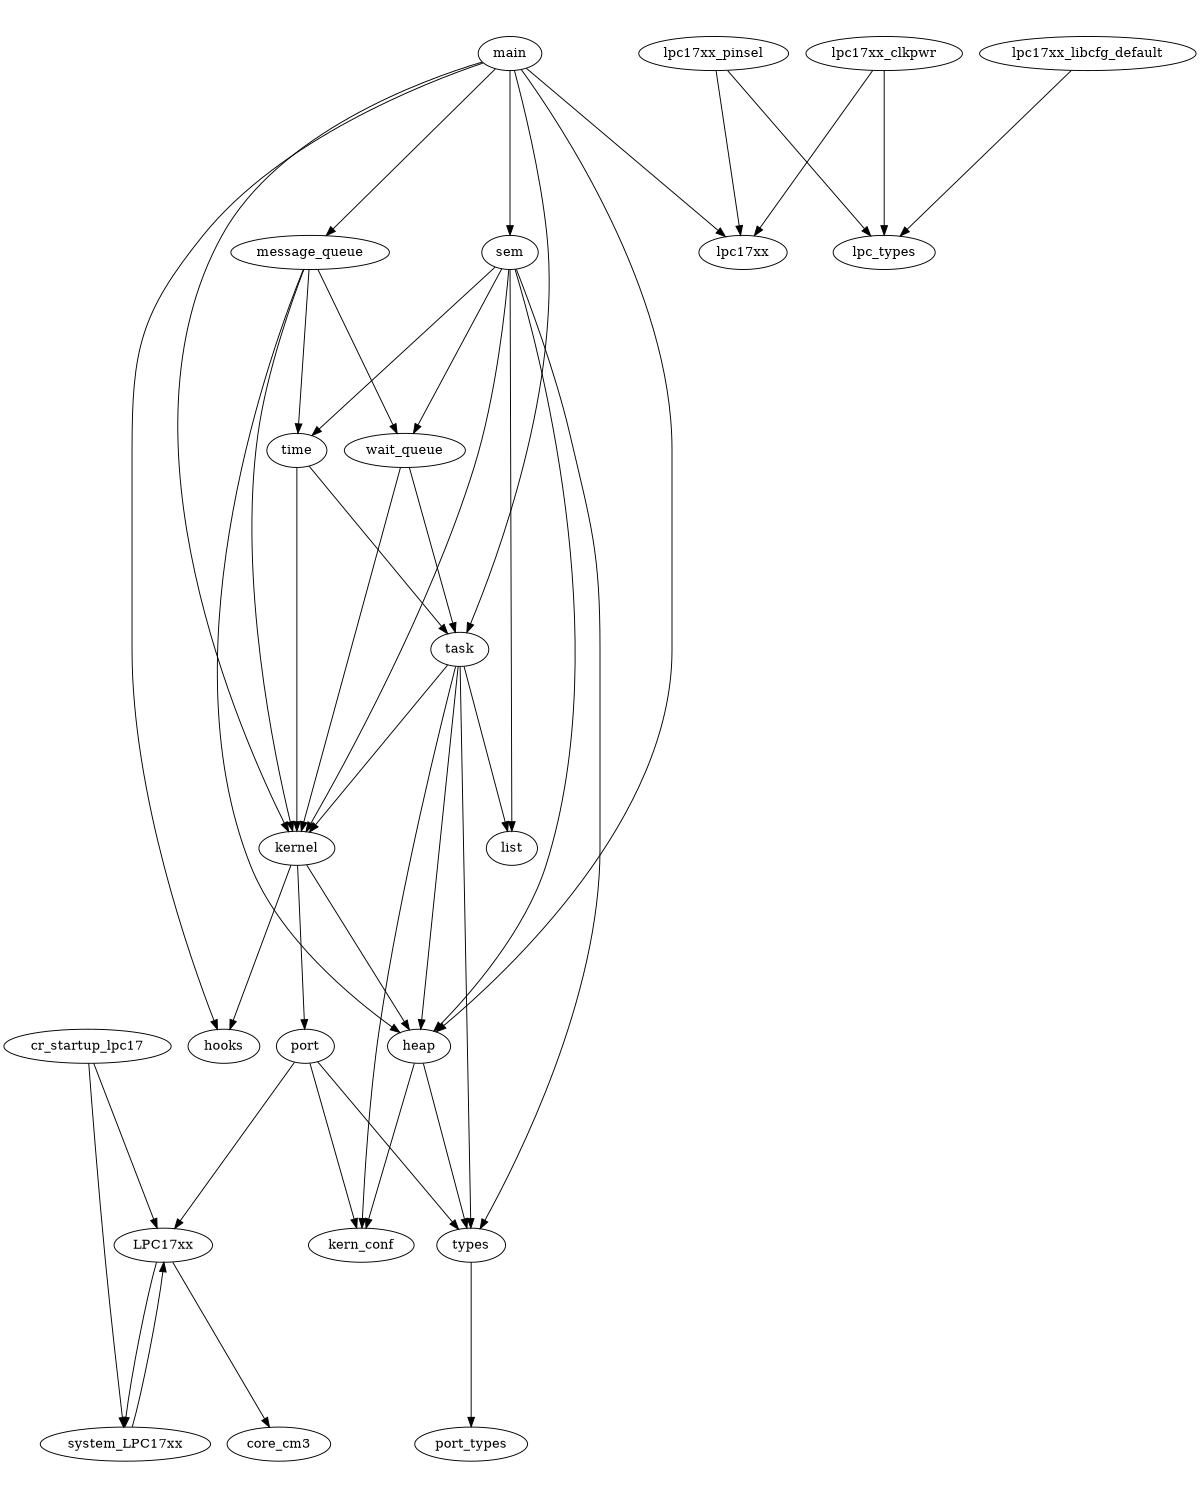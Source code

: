 digraph "source tree" {
    overlap=scale;
    size="8,10";
    ratio="fill";
    fontsize="16";
    fontname="Helvetica";
	clusterrank="local";
	"sem" -> "wait_queue"
	"sem" -> "kernel"
	"lpc17xx_clkpwr" -> "lpc_types"
	"heap" -> "kern_conf"
	"heap" -> "types"
	"kernel" -> "hooks"
	"message_queue" -> "kernel"
	"cr_startup_lpc17" -> "system_LPC17xx"
	"lpc17xx_libcfg_default" -> "lpc_types"
	"sem" -> "heap"
	"message_queue" -> "time"
	"main" -> "heap"
	"time" -> "kernel"
	"lpc17xx_pinsel" -> "lpc_types"
	"wait_queue" -> "kernel"
	"wait_queue" -> "task"
	"task" -> "kern_conf"
	"lpc17xx_pinsel" -> "lpc17xx"
	"LPC17xx" -> "system_LPC17xx"
	"task" -> "types"
	"port" -> "types"
	"main" -> "hooks"
	"sem" -> "list"
	"sem" -> "types"
	"main" -> "kernel"
	"system_LPC17xx" -> "LPC17xx"
	"main" -> "task"
	"LPC17xx" -> "core_cm3"
	"main" -> "sem"
	"task" -> "heap"
	"port" -> "LPC17xx"
	"main" -> "lpc17xx"
	"task" -> "list"
	"main" -> "message_queue"
	"port" -> "kern_conf"
	"time" -> "task"
	"lpc17xx_clkpwr" -> "lpc17xx"
	"message_queue" -> "heap"
	"task" -> "kernel"
	"cr_startup_lpc17" -> "LPC17xx"
	"kernel" -> "port"
	"types" -> "port_types"
	"kernel" -> "heap"
	"message_queue" -> "wait_queue"
	"sem" -> "time"
}
